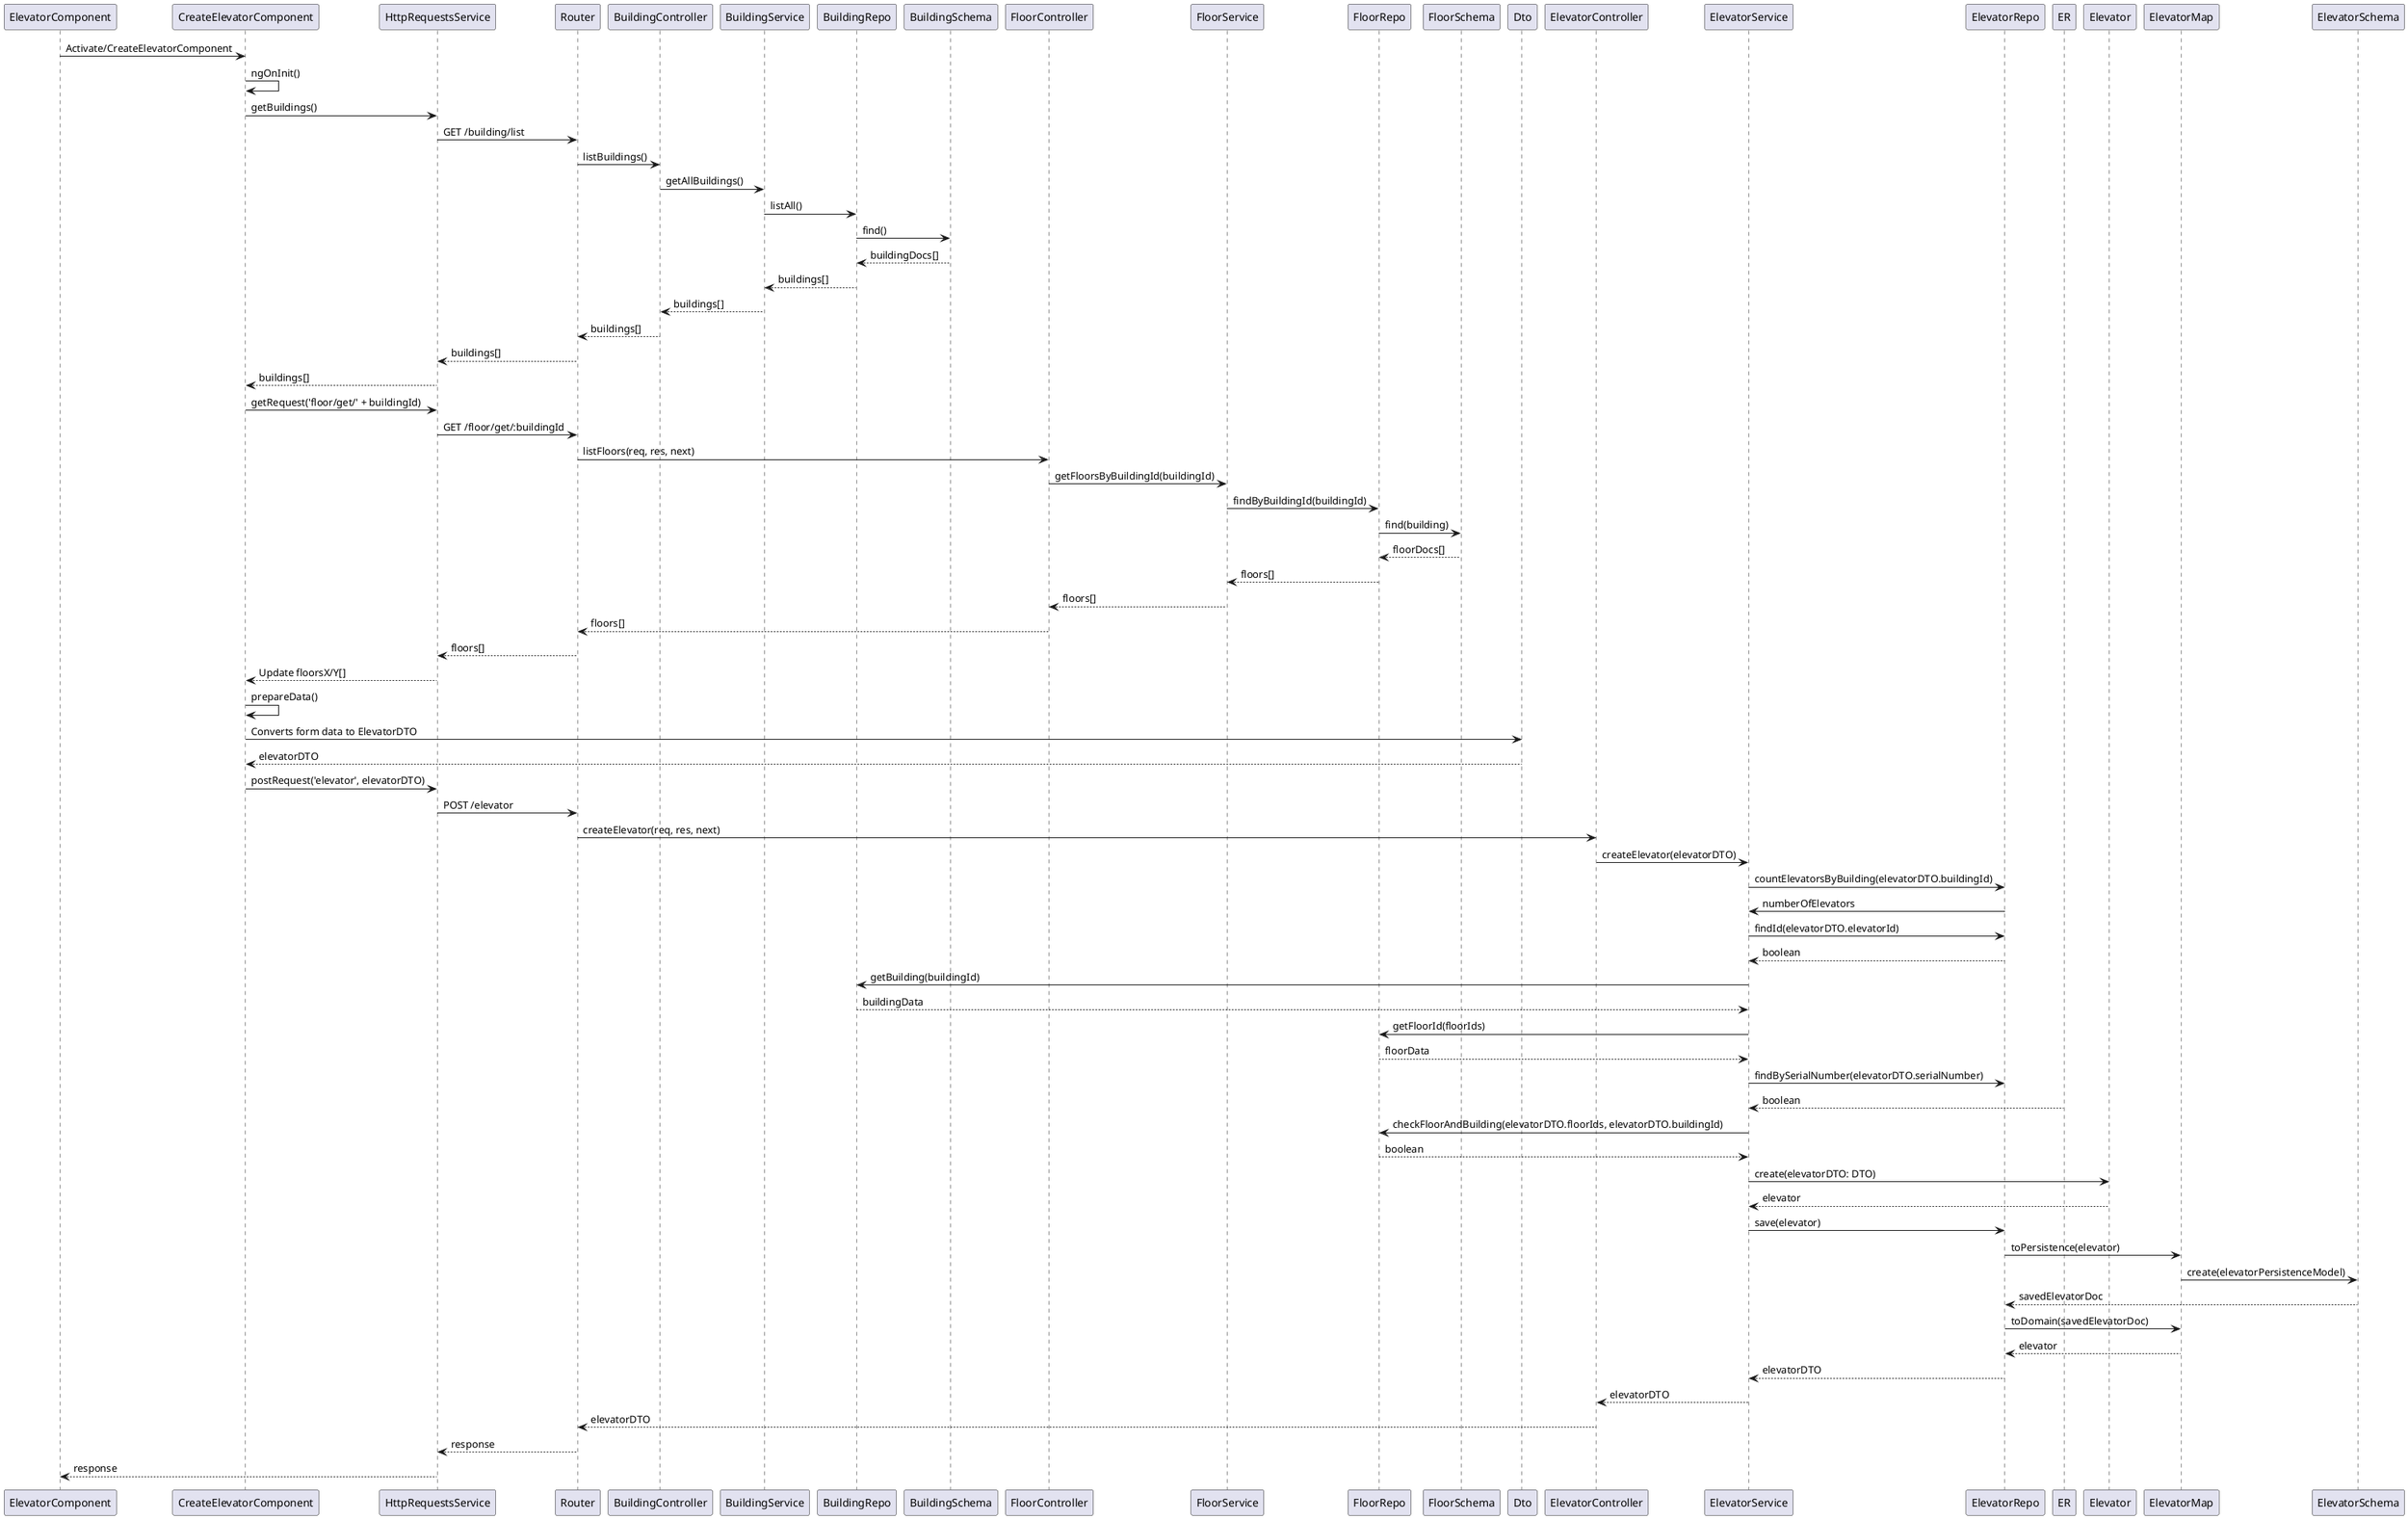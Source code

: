 @startuml

ElevatorComponent -> CreateElevatorComponent : Activate/CreateElevatorComponent
CreateElevatorComponent -> CreateElevatorComponent : ngOnInit()

CreateElevatorComponent -> HttpRequestsService : getBuildings()
HttpRequestsService -> Router : GET /building/list
Router -> BuildingController : listBuildings()
BuildingController -> BuildingService : getAllBuildings()
BuildingService -> BuildingRepo : listAll()
BuildingRepo -> BuildingSchema : find()
BuildingSchema --> BuildingRepo : buildingDocs[]
BuildingRepo --> BuildingService : buildings[]
BuildingService --> BuildingController : buildings[]
BuildingController --> Router : buildings[]
Router --> HttpRequestsService : buildings[]
HttpRequestsService --> CreateElevatorComponent : buildings[]

CreateElevatorComponent -> HttpRequestsService : getRequest('floor/get/' + buildingId)
HttpRequestsService -> Router : GET /floor/get/:buildingId
Router -> FloorController : listFloors(req, res, next)
FloorController -> FloorService : getFloorsByBuildingId(buildingId)
FloorService -> FloorRepo : findByBuildingId(buildingId)
FloorRepo -> FloorSchema : find(building)
FloorSchema --> FloorRepo : floorDocs[]
FloorRepo --> FloorService : floors[]
FloorService --> FloorController : floors[]
FloorController --> Router : floors[]
Router --> HttpRequestsService : floors[]
HttpRequestsService --> CreateElevatorComponent : Update floorsX/Y[] 

CreateElevatorComponent -> CreateElevatorComponent : prepareData()
CreateElevatorComponent -> Dto : Converts form data to ElevatorDTO
Dto --> CreateElevatorComponent : elevatorDTO

CreateElevatorComponent -> HttpRequestsService : postRequest('elevator', elevatorDTO)
HttpRequestsService -> Router : POST /elevator
Router -> ElevatorController : createElevator(req, res, next)

ElevatorController -> ElevatorService : createElevator(elevatorDTO)
ElevatorService -> ElevatorRepo: countElevatorsByBuilding(elevatorDTO.buildingId)
ElevatorRepo -> ElevatorService: numberOfElevators
ElevatorService -> ElevatorRepo : findId(elevatorDTO.elevatorId)
ElevatorRepo --> ElevatorService : boolean
ElevatorService -> BuildingRepo : getBuilding(buildingId)
BuildingRepo --> ElevatorService : buildingData
ElevatorService -> FloorRepo : getFloorId(floorIds)
FloorRepo --> ElevatorService : floorData
ElevatorService -> ElevatorRepo : findBySerialNumber(elevatorDTO.serialNumber)
ER --> ElevatorService : boolean
ElevatorService -> FloorRepo : checkFloorAndBuilding(elevatorDTO.floorIds, elevatorDTO.buildingId)
FloorRepo --> ElevatorService : boolean
ElevatorService -> Elevator : create(elevatorDTO: DTO)
Elevator --> ElevatorService : elevator
ElevatorService -> ElevatorRepo: save(elevator)
ElevatorRepo -> ElevatorMap : toPersistence(elevator)
ElevatorMap -> ElevatorSchema : create(elevatorPersistenceModel)
ElevatorSchema --> ElevatorRepo : savedElevatorDoc
ElevatorRepo -> ElevatorMap : toDomain(savedElevatorDoc)
ElevatorMap --> ElevatorRepo : elevator
ElevatorRepo --> ElevatorService : elevatorDTO
ElevatorService --> ElevatorController : elevatorDTO
ElevatorController --> Router : elevatorDTO
Router --> HttpRequestsService : response
HttpRequestsService --> ElevatorComponent : response


@enduml
